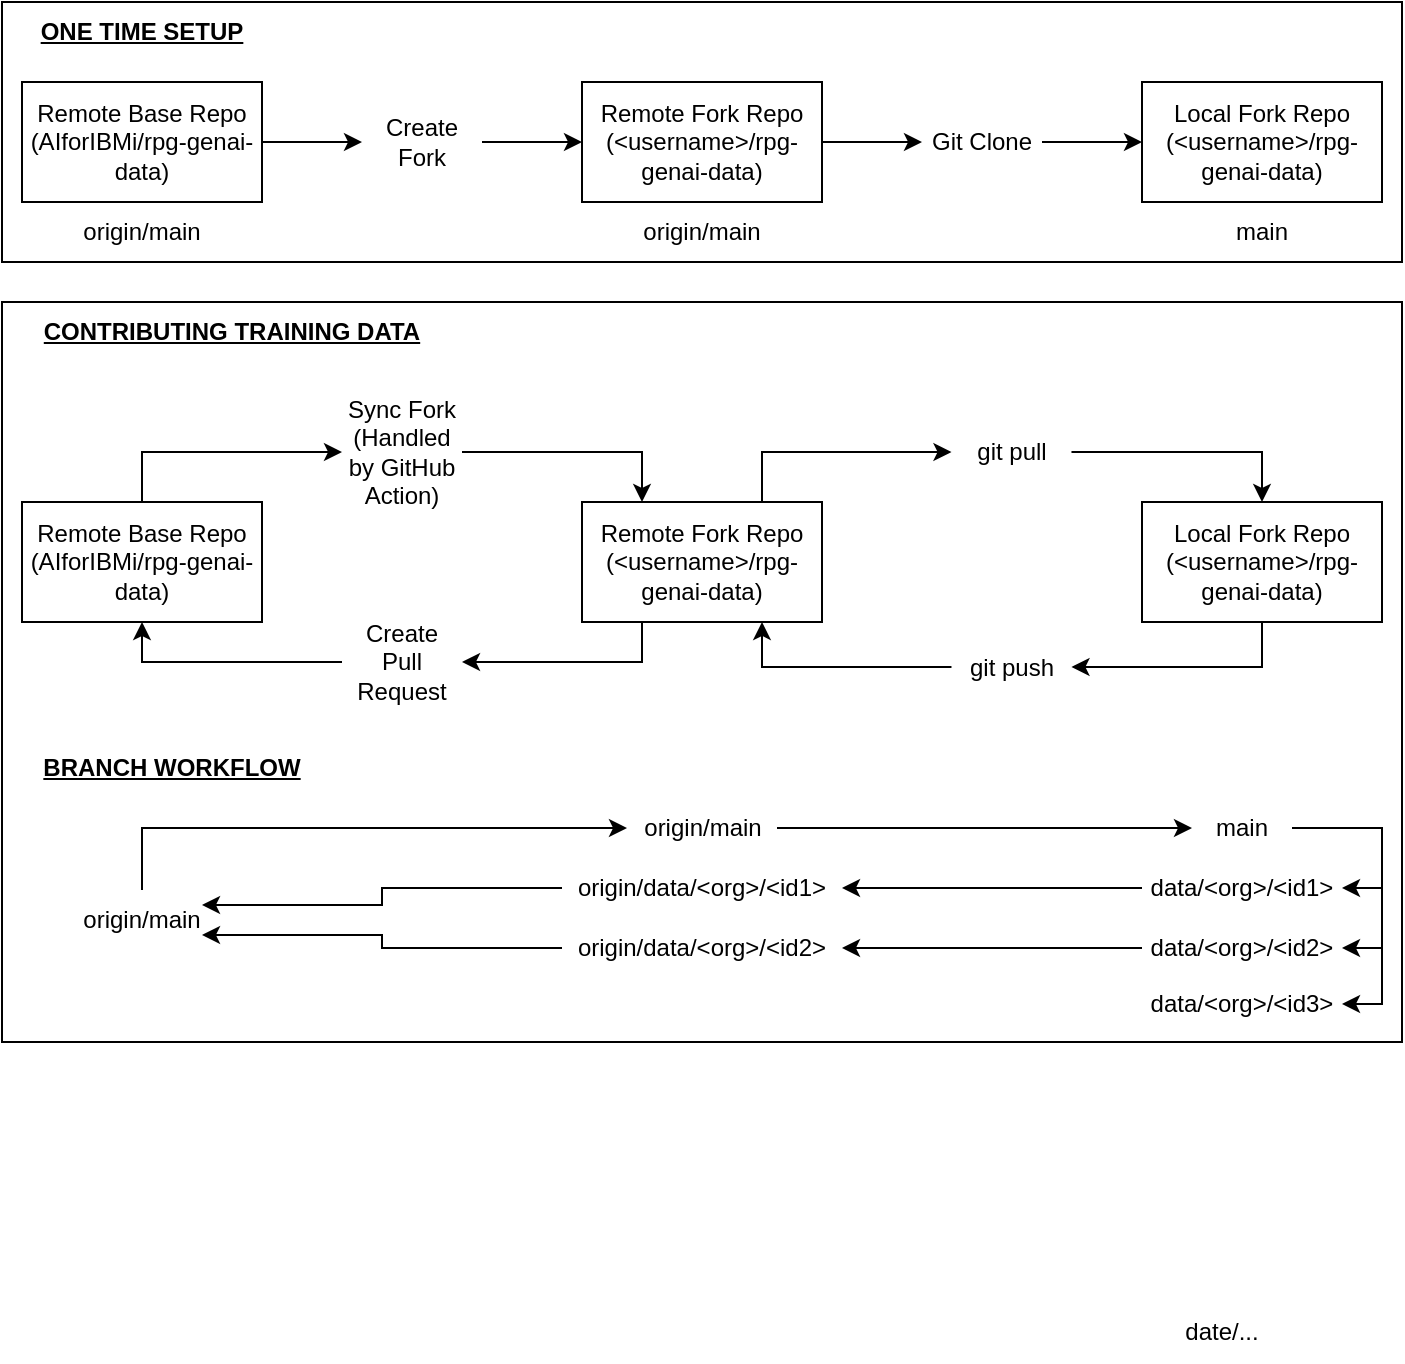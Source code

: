 <mxfile version="24.5.5" type="device">
  <diagram name="Page-1" id="FnBwf6H30lm_tVihdm-_">
    <mxGraphModel dx="989" dy="1609" grid="1" gridSize="10" guides="1" tooltips="1" connect="1" arrows="1" fold="1" page="1" pageScale="1" pageWidth="850" pageHeight="1100" math="0" shadow="0">
      <root>
        <mxCell id="0" />
        <mxCell id="1" parent="0" />
        <mxCell id="63B1yC7yyoDuDda3OOqg-54" value="" style="rounded=0;whiteSpace=wrap;html=1;fillColor=none;" vertex="1" parent="1">
          <mxGeometry x="70" y="-250" width="700" height="130" as="geometry" />
        </mxCell>
        <mxCell id="63B1yC7yyoDuDda3OOqg-22" value="date/..." style="text;html=1;align=center;verticalAlign=middle;whiteSpace=wrap;rounded=0;" vertex="1" parent="1">
          <mxGeometry x="650" y="400" width="60" height="30" as="geometry" />
        </mxCell>
        <mxCell id="63B1yC7yyoDuDda3OOqg-30" style="edgeStyle=orthogonalEdgeStyle;rounded=0;orthogonalLoop=1;jettySize=auto;html=1;exitX=1;exitY=0.5;exitDx=0;exitDy=0;" edge="1" parent="1" source="63B1yC7yyoDuDda3OOqg-31" target="63B1yC7yyoDuDda3OOqg-46">
          <mxGeometry relative="1" as="geometry" />
        </mxCell>
        <mxCell id="63B1yC7yyoDuDda3OOqg-31" value="Remote Base Repo (AIforIBMi/rpg-genai-data)" style="rounded=0;whiteSpace=wrap;html=1;" vertex="1" parent="1">
          <mxGeometry x="80" y="-210" width="120" height="60" as="geometry" />
        </mxCell>
        <mxCell id="63B1yC7yyoDuDda3OOqg-33" value="Remote Fork Repo (&amp;lt;username&amp;gt;/rpg-genai-data)" style="rounded=0;whiteSpace=wrap;html=1;" vertex="1" parent="1">
          <mxGeometry x="360" y="-210" width="120" height="60" as="geometry" />
        </mxCell>
        <mxCell id="63B1yC7yyoDuDda3OOqg-34" value="Local Fork Repo (&amp;lt;username&amp;gt;/rpg-genai-data)" style="rounded=0;whiteSpace=wrap;html=1;" vertex="1" parent="1">
          <mxGeometry x="640" y="-210" width="120" height="60" as="geometry" />
        </mxCell>
        <mxCell id="63B1yC7yyoDuDda3OOqg-40" value="origin/main" style="text;html=1;align=center;verticalAlign=middle;whiteSpace=wrap;rounded=0;" vertex="1" parent="1">
          <mxGeometry x="110" y="-150" width="60" height="30" as="geometry" />
        </mxCell>
        <mxCell id="63B1yC7yyoDuDda3OOqg-43" value="origin/main" style="text;html=1;align=center;verticalAlign=middle;whiteSpace=wrap;rounded=0;" vertex="1" parent="1">
          <mxGeometry x="390" y="-150" width="60" height="30" as="geometry" />
        </mxCell>
        <mxCell id="63B1yC7yyoDuDda3OOqg-45" style="edgeStyle=orthogonalEdgeStyle;rounded=0;orthogonalLoop=1;jettySize=auto;html=1;exitX=1;exitY=0.5;exitDx=0;exitDy=0;entryX=0;entryY=0.5;entryDx=0;entryDy=0;" edge="1" parent="1" source="63B1yC7yyoDuDda3OOqg-46" target="63B1yC7yyoDuDda3OOqg-33">
          <mxGeometry relative="1" as="geometry" />
        </mxCell>
        <mxCell id="63B1yC7yyoDuDda3OOqg-46" value="Create Fork" style="text;html=1;align=center;verticalAlign=middle;whiteSpace=wrap;rounded=0;" vertex="1" parent="1">
          <mxGeometry x="250" y="-195" width="60" height="30" as="geometry" />
        </mxCell>
        <mxCell id="63B1yC7yyoDuDda3OOqg-47" style="edgeStyle=orthogonalEdgeStyle;rounded=0;orthogonalLoop=1;jettySize=auto;html=1;exitX=1;exitY=0.5;exitDx=0;exitDy=0;entryX=0;entryY=0.5;entryDx=0;entryDy=0;" edge="1" parent="1" source="63B1yC7yyoDuDda3OOqg-33" target="63B1yC7yyoDuDda3OOqg-49">
          <mxGeometry relative="1" as="geometry">
            <mxPoint x="500" y="-265" as="sourcePoint" />
          </mxGeometry>
        </mxCell>
        <mxCell id="63B1yC7yyoDuDda3OOqg-48" style="edgeStyle=orthogonalEdgeStyle;rounded=0;orthogonalLoop=1;jettySize=auto;html=1;entryX=0;entryY=0.5;entryDx=0;entryDy=0;exitX=1;exitY=0.5;exitDx=0;exitDy=0;" edge="1" parent="1" source="63B1yC7yyoDuDda3OOqg-49" target="63B1yC7yyoDuDda3OOqg-34">
          <mxGeometry relative="1" as="geometry">
            <mxPoint x="620" y="-220" as="targetPoint" />
            <mxPoint x="620" y="-240" as="sourcePoint" />
          </mxGeometry>
        </mxCell>
        <mxCell id="63B1yC7yyoDuDda3OOqg-49" value="Git Clone" style="text;html=1;align=center;verticalAlign=middle;whiteSpace=wrap;rounded=0;" vertex="1" parent="1">
          <mxGeometry x="530" y="-195" width="60" height="30" as="geometry" />
        </mxCell>
        <mxCell id="63B1yC7yyoDuDda3OOqg-52" value="main" style="text;html=1;align=center;verticalAlign=middle;whiteSpace=wrap;rounded=0;" vertex="1" parent="1">
          <mxGeometry x="670" y="-150" width="60" height="30" as="geometry" />
        </mxCell>
        <mxCell id="63B1yC7yyoDuDda3OOqg-53" value="&lt;b&gt;&lt;u&gt;ONE TIME SETUP&lt;/u&gt;&lt;/b&gt;" style="text;html=1;align=center;verticalAlign=middle;whiteSpace=wrap;rounded=0;" vertex="1" parent="1">
          <mxGeometry x="80" y="-250" width="120" height="30" as="geometry" />
        </mxCell>
        <mxCell id="63B1yC7yyoDuDda3OOqg-55" value="" style="rounded=0;whiteSpace=wrap;html=1;fillColor=none;" vertex="1" parent="1">
          <mxGeometry x="70" y="-100" width="700" height="370" as="geometry" />
        </mxCell>
        <mxCell id="63B1yC7yyoDuDda3OOqg-56" style="edgeStyle=orthogonalEdgeStyle;rounded=0;orthogonalLoop=1;jettySize=auto;html=1;exitX=0.5;exitY=0;exitDx=0;exitDy=0;entryX=0;entryY=0.5;entryDx=0;entryDy=0;" edge="1" parent="1" source="63B1yC7yyoDuDda3OOqg-57" target="63B1yC7yyoDuDda3OOqg-63">
          <mxGeometry relative="1" as="geometry" />
        </mxCell>
        <mxCell id="63B1yC7yyoDuDda3OOqg-57" value="Remote Base Repo (AIforIBMi/rpg-genai-data)" style="rounded=0;whiteSpace=wrap;html=1;" vertex="1" parent="1">
          <mxGeometry x="80" width="120" height="60" as="geometry" />
        </mxCell>
        <mxCell id="63B1yC7yyoDuDda3OOqg-77" style="edgeStyle=orthogonalEdgeStyle;rounded=0;orthogonalLoop=1;jettySize=auto;html=1;exitX=0.25;exitY=1;exitDx=0;exitDy=0;entryX=1;entryY=0.5;entryDx=0;entryDy=0;" edge="1" parent="1" source="63B1yC7yyoDuDda3OOqg-58" target="63B1yC7yyoDuDda3OOqg-76">
          <mxGeometry relative="1" as="geometry" />
        </mxCell>
        <mxCell id="63B1yC7yyoDuDda3OOqg-58" value="Remote Fork Repo (&amp;lt;username&amp;gt;/rpg-genai-data)" style="rounded=0;whiteSpace=wrap;html=1;" vertex="1" parent="1">
          <mxGeometry x="360" width="120" height="60" as="geometry" />
        </mxCell>
        <mxCell id="63B1yC7yyoDuDda3OOqg-59" value="Local Fork Repo (&amp;lt;username&amp;gt;/rpg-genai-data)" style="rounded=0;whiteSpace=wrap;html=1;" vertex="1" parent="1">
          <mxGeometry x="640" width="120" height="60" as="geometry" />
        </mxCell>
        <mxCell id="63B1yC7yyoDuDda3OOqg-103" style="edgeStyle=orthogonalEdgeStyle;rounded=0;orthogonalLoop=1;jettySize=auto;html=1;exitX=0.5;exitY=0;exitDx=0;exitDy=0;entryX=0;entryY=0.5;entryDx=0;entryDy=0;" edge="1" parent="1" source="63B1yC7yyoDuDda3OOqg-60" target="63B1yC7yyoDuDda3OOqg-89">
          <mxGeometry relative="1" as="geometry" />
        </mxCell>
        <mxCell id="63B1yC7yyoDuDda3OOqg-60" value="origin/main" style="text;html=1;align=center;verticalAlign=middle;whiteSpace=wrap;rounded=0;" vertex="1" parent="1">
          <mxGeometry x="110" y="194" width="60" height="30" as="geometry" />
        </mxCell>
        <mxCell id="63B1yC7yyoDuDda3OOqg-100" style="edgeStyle=orthogonalEdgeStyle;rounded=0;orthogonalLoop=1;jettySize=auto;html=1;exitX=0;exitY=0.5;exitDx=0;exitDy=0;entryX=1;entryY=0.25;entryDx=0;entryDy=0;" edge="1" parent="1" source="63B1yC7yyoDuDda3OOqg-61" target="63B1yC7yyoDuDda3OOqg-60">
          <mxGeometry relative="1" as="geometry" />
        </mxCell>
        <mxCell id="63B1yC7yyoDuDda3OOqg-61" value="origin/data/&amp;lt;org&amp;gt;/&amp;lt;id1&amp;gt;" style="text;html=1;align=center;verticalAlign=middle;whiteSpace=wrap;rounded=0;" vertex="1" parent="1">
          <mxGeometry x="350" y="178" width="140" height="30" as="geometry" />
        </mxCell>
        <mxCell id="63B1yC7yyoDuDda3OOqg-62" style="edgeStyle=orthogonalEdgeStyle;rounded=0;orthogonalLoop=1;jettySize=auto;html=1;exitX=1;exitY=0.5;exitDx=0;exitDy=0;entryX=0.25;entryY=0;entryDx=0;entryDy=0;" edge="1" parent="1" source="63B1yC7yyoDuDda3OOqg-63" target="63B1yC7yyoDuDda3OOqg-58">
          <mxGeometry relative="1" as="geometry" />
        </mxCell>
        <mxCell id="63B1yC7yyoDuDda3OOqg-63" value="Sync Fork (Handled by GitHub Action)" style="text;html=1;align=center;verticalAlign=middle;whiteSpace=wrap;rounded=0;" vertex="1" parent="1">
          <mxGeometry x="240" y="-40" width="60" height="30" as="geometry" />
        </mxCell>
        <mxCell id="63B1yC7yyoDuDda3OOqg-111" style="edgeStyle=orthogonalEdgeStyle;rounded=0;orthogonalLoop=1;jettySize=auto;html=1;exitX=1;exitY=0.5;exitDx=0;exitDy=0;entryX=1;entryY=0.5;entryDx=0;entryDy=0;" edge="1" parent="1" source="63B1yC7yyoDuDda3OOqg-67" target="63B1yC7yyoDuDda3OOqg-70">
          <mxGeometry relative="1" as="geometry" />
        </mxCell>
        <mxCell id="63B1yC7yyoDuDda3OOqg-112" style="edgeStyle=orthogonalEdgeStyle;rounded=0;orthogonalLoop=1;jettySize=auto;html=1;exitX=1;exitY=0.5;exitDx=0;exitDy=0;entryX=1;entryY=0.5;entryDx=0;entryDy=0;" edge="1" parent="1" source="63B1yC7yyoDuDda3OOqg-67" target="63B1yC7yyoDuDda3OOqg-106">
          <mxGeometry relative="1" as="geometry" />
        </mxCell>
        <mxCell id="63B1yC7yyoDuDda3OOqg-113" style="edgeStyle=orthogonalEdgeStyle;rounded=0;orthogonalLoop=1;jettySize=auto;html=1;exitX=1;exitY=0.5;exitDx=0;exitDy=0;entryX=1;entryY=0.5;entryDx=0;entryDy=0;" edge="1" parent="1" source="63B1yC7yyoDuDda3OOqg-67" target="63B1yC7yyoDuDda3OOqg-69">
          <mxGeometry relative="1" as="geometry">
            <Array as="points">
              <mxPoint x="760" y="163" />
              <mxPoint x="760" y="193" />
            </Array>
          </mxGeometry>
        </mxCell>
        <mxCell id="63B1yC7yyoDuDda3OOqg-67" value="main" style="text;html=1;align=center;verticalAlign=middle;whiteSpace=wrap;rounded=0;" vertex="1" parent="1">
          <mxGeometry x="665" y="148" width="50" height="30" as="geometry" />
        </mxCell>
        <mxCell id="63B1yC7yyoDuDda3OOqg-68" value="&lt;b&gt;&lt;u&gt;CONTRIBUTING TRAINING DATA&lt;/u&gt;&lt;/b&gt;" style="text;html=1;align=center;verticalAlign=middle;whiteSpace=wrap;rounded=0;" vertex="1" parent="1">
          <mxGeometry x="80" y="-100" width="210" height="30" as="geometry" />
        </mxCell>
        <mxCell id="63B1yC7yyoDuDda3OOqg-94" style="edgeStyle=orthogonalEdgeStyle;rounded=0;orthogonalLoop=1;jettySize=auto;html=1;exitX=0;exitY=0.5;exitDx=0;exitDy=0;entryX=1;entryY=0.5;entryDx=0;entryDy=0;" edge="1" parent="1" source="63B1yC7yyoDuDda3OOqg-69" target="63B1yC7yyoDuDda3OOqg-61">
          <mxGeometry relative="1" as="geometry" />
        </mxCell>
        <mxCell id="63B1yC7yyoDuDda3OOqg-69" value="data/&amp;lt;org&amp;gt;/&amp;lt;id1&amp;gt;" style="text;html=1;align=center;verticalAlign=middle;whiteSpace=wrap;rounded=0;" vertex="1" parent="1">
          <mxGeometry x="640" y="178" width="100" height="30" as="geometry" />
        </mxCell>
        <mxCell id="63B1yC7yyoDuDda3OOqg-96" style="edgeStyle=orthogonalEdgeStyle;rounded=0;orthogonalLoop=1;jettySize=auto;html=1;exitX=0;exitY=0.5;exitDx=0;exitDy=0;entryX=1;entryY=0.5;entryDx=0;entryDy=0;" edge="1" parent="1" source="63B1yC7yyoDuDda3OOqg-70" target="63B1yC7yyoDuDda3OOqg-90">
          <mxGeometry relative="1" as="geometry" />
        </mxCell>
        <mxCell id="63B1yC7yyoDuDda3OOqg-70" value="data/&amp;lt;org&amp;gt;/&amp;lt;id2&amp;gt;" style="text;html=1;align=center;verticalAlign=middle;whiteSpace=wrap;rounded=0;" vertex="1" parent="1">
          <mxGeometry x="640" y="208" width="100" height="30" as="geometry" />
        </mxCell>
        <mxCell id="63B1yC7yyoDuDda3OOqg-78" style="edgeStyle=orthogonalEdgeStyle;rounded=0;orthogonalLoop=1;jettySize=auto;html=1;exitX=0;exitY=0.5;exitDx=0;exitDy=0;entryX=0.5;entryY=1;entryDx=0;entryDy=0;" edge="1" parent="1" source="63B1yC7yyoDuDda3OOqg-76" target="63B1yC7yyoDuDda3OOqg-57">
          <mxGeometry relative="1" as="geometry" />
        </mxCell>
        <mxCell id="63B1yC7yyoDuDda3OOqg-76" value="Create Pull Request" style="text;html=1;align=center;verticalAlign=middle;whiteSpace=wrap;rounded=0;" vertex="1" parent="1">
          <mxGeometry x="240" y="65" width="60" height="30" as="geometry" />
        </mxCell>
        <mxCell id="63B1yC7yyoDuDda3OOqg-83" style="edgeStyle=orthogonalEdgeStyle;rounded=0;orthogonalLoop=1;jettySize=auto;html=1;entryX=0;entryY=0.5;entryDx=0;entryDy=0;exitX=0.75;exitY=0;exitDx=0;exitDy=0;" edge="1" parent="1" target="63B1yC7yyoDuDda3OOqg-86" source="63B1yC7yyoDuDda3OOqg-58">
          <mxGeometry relative="1" as="geometry">
            <mxPoint x="434.74" y="2.5" as="sourcePoint" />
          </mxGeometry>
        </mxCell>
        <mxCell id="63B1yC7yyoDuDda3OOqg-84" style="edgeStyle=orthogonalEdgeStyle;rounded=0;orthogonalLoop=1;jettySize=auto;html=1;entryX=1;entryY=0.5;entryDx=0;entryDy=0;exitX=0.5;exitY=1;exitDx=0;exitDy=0;" edge="1" parent="1" target="63B1yC7yyoDuDda3OOqg-88" source="63B1yC7yyoDuDda3OOqg-59">
          <mxGeometry relative="1" as="geometry">
            <mxPoint x="684.74" y="62.5" as="sourcePoint" />
          </mxGeometry>
        </mxCell>
        <mxCell id="63B1yC7yyoDuDda3OOqg-85" style="edgeStyle=orthogonalEdgeStyle;rounded=0;orthogonalLoop=1;jettySize=auto;html=1;exitX=1;exitY=0.5;exitDx=0;exitDy=0;entryX=0.5;entryY=0;entryDx=0;entryDy=0;" edge="1" parent="1" source="63B1yC7yyoDuDda3OOqg-86" target="63B1yC7yyoDuDda3OOqg-59">
          <mxGeometry relative="1" as="geometry">
            <mxPoint x="684.74" y="2.5" as="targetPoint" />
          </mxGeometry>
        </mxCell>
        <mxCell id="63B1yC7yyoDuDda3OOqg-86" value="git pull" style="text;html=1;align=center;verticalAlign=middle;whiteSpace=wrap;rounded=0;" vertex="1" parent="1">
          <mxGeometry x="544.74" y="-40" width="60" height="30" as="geometry" />
        </mxCell>
        <mxCell id="63B1yC7yyoDuDda3OOqg-87" style="edgeStyle=orthogonalEdgeStyle;rounded=0;orthogonalLoop=1;jettySize=auto;html=1;exitX=0;exitY=0.5;exitDx=0;exitDy=0;entryX=0.75;entryY=1;entryDx=0;entryDy=0;" edge="1" parent="1" source="63B1yC7yyoDuDda3OOqg-88" target="63B1yC7yyoDuDda3OOqg-58">
          <mxGeometry relative="1" as="geometry">
            <mxPoint x="434.74" y="62.5" as="targetPoint" />
          </mxGeometry>
        </mxCell>
        <mxCell id="63B1yC7yyoDuDda3OOqg-88" value="git push" style="text;html=1;align=center;verticalAlign=middle;whiteSpace=wrap;rounded=0;" vertex="1" parent="1">
          <mxGeometry x="544.74" y="67.5" width="60" height="30" as="geometry" />
        </mxCell>
        <mxCell id="63B1yC7yyoDuDda3OOqg-104" style="edgeStyle=orthogonalEdgeStyle;rounded=0;orthogonalLoop=1;jettySize=auto;html=1;exitX=1;exitY=0.5;exitDx=0;exitDy=0;entryX=0;entryY=0.5;entryDx=0;entryDy=0;" edge="1" parent="1" source="63B1yC7yyoDuDda3OOqg-89" target="63B1yC7yyoDuDda3OOqg-67">
          <mxGeometry relative="1" as="geometry" />
        </mxCell>
        <mxCell id="63B1yC7yyoDuDda3OOqg-89" value="origin/main" style="text;html=1;align=center;verticalAlign=middle;whiteSpace=wrap;rounded=0;" vertex="1" parent="1">
          <mxGeometry x="382.5" y="148" width="75" height="30" as="geometry" />
        </mxCell>
        <mxCell id="63B1yC7yyoDuDda3OOqg-102" style="edgeStyle=orthogonalEdgeStyle;rounded=0;orthogonalLoop=1;jettySize=auto;html=1;exitX=0;exitY=0.5;exitDx=0;exitDy=0;entryX=1;entryY=0.75;entryDx=0;entryDy=0;" edge="1" parent="1" source="63B1yC7yyoDuDda3OOqg-90" target="63B1yC7yyoDuDda3OOqg-60">
          <mxGeometry relative="1" as="geometry" />
        </mxCell>
        <mxCell id="63B1yC7yyoDuDda3OOqg-90" value="origin/data/&amp;lt;org&amp;gt;/&amp;lt;id2&amp;gt;" style="text;html=1;align=center;verticalAlign=middle;whiteSpace=wrap;rounded=0;" vertex="1" parent="1">
          <mxGeometry x="350" y="208" width="140" height="30" as="geometry" />
        </mxCell>
        <mxCell id="63B1yC7yyoDuDda3OOqg-105" value="&lt;b&gt;&lt;u&gt;BRANCH WORKFLOW&lt;/u&gt;&lt;/b&gt;" style="text;html=1;align=center;verticalAlign=middle;whiteSpace=wrap;rounded=0;" vertex="1" parent="1">
          <mxGeometry x="80" y="118" width="150" height="30" as="geometry" />
        </mxCell>
        <mxCell id="63B1yC7yyoDuDda3OOqg-106" value="data/&amp;lt;org&amp;gt;/&amp;lt;id3&amp;gt;" style="text;html=1;align=center;verticalAlign=middle;whiteSpace=wrap;rounded=0;" vertex="1" parent="1">
          <mxGeometry x="640" y="236" width="100" height="30" as="geometry" />
        </mxCell>
      </root>
    </mxGraphModel>
  </diagram>
</mxfile>
